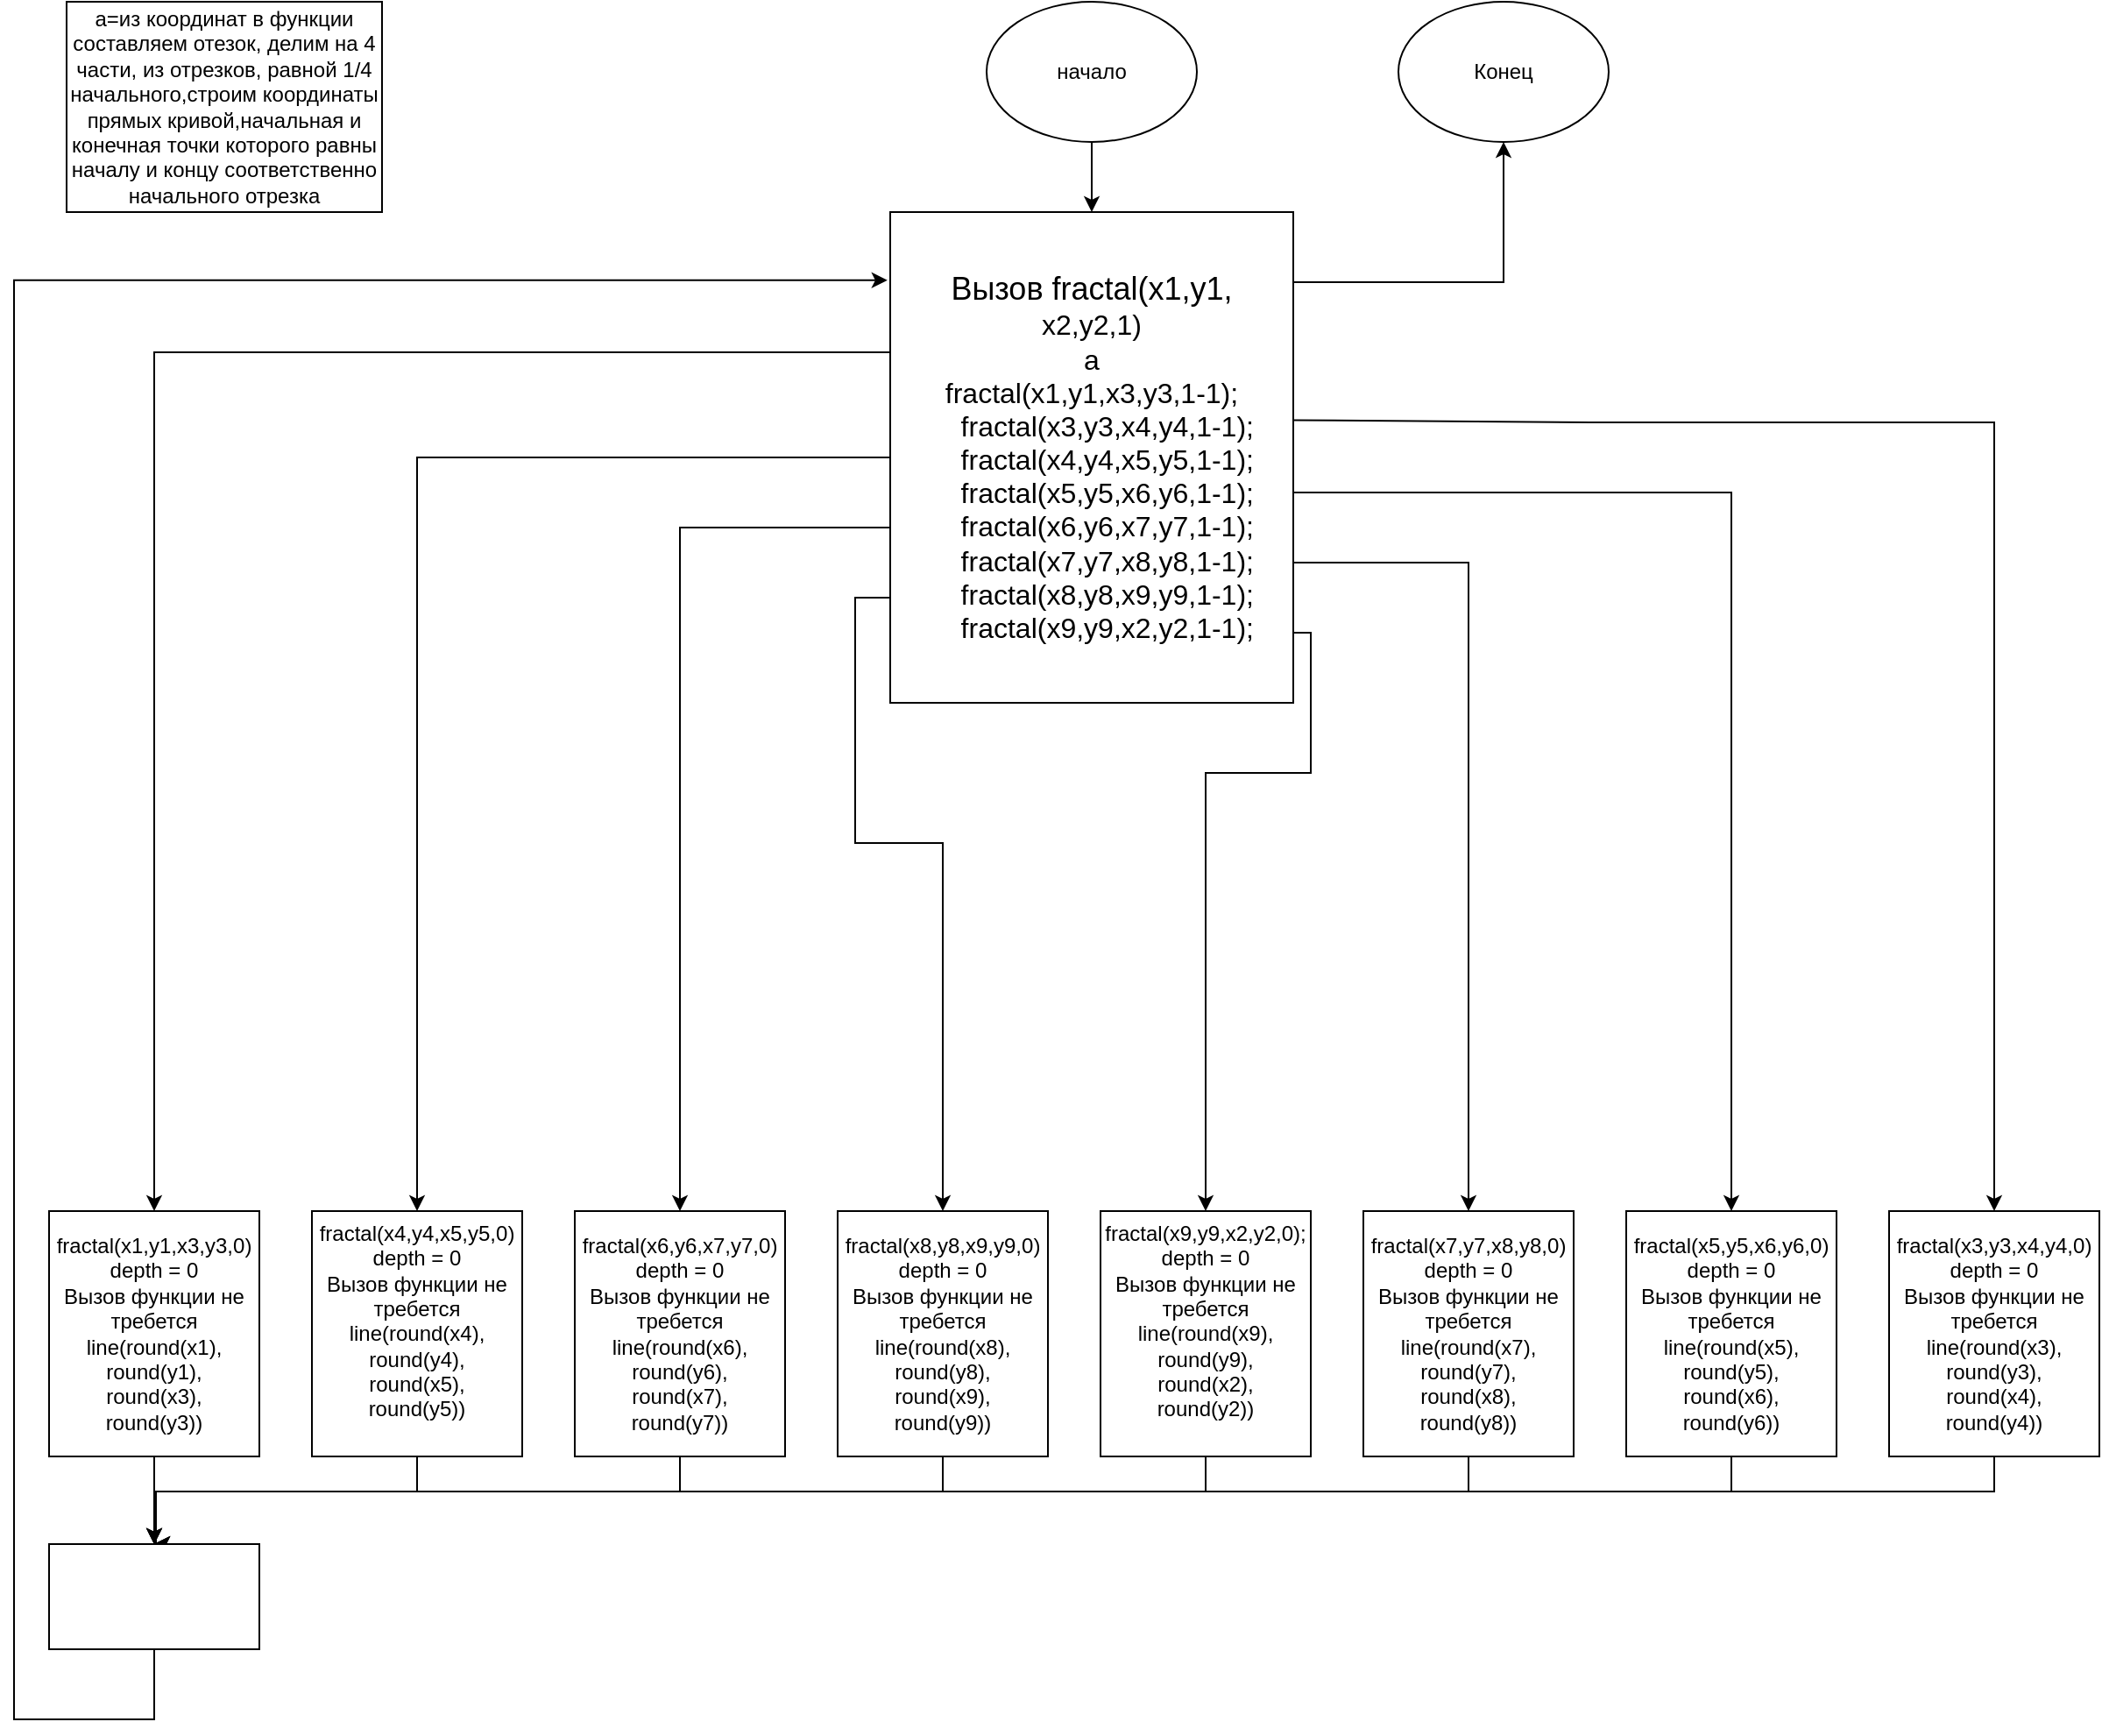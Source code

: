 <mxfile version="26.0.10">
  <diagram name="Страница — 1" id="NGUn5usP4DfPKilQnzFJ">
    <mxGraphModel dx="1290" dy="522" grid="1" gridSize="10" guides="1" tooltips="1" connect="1" arrows="1" fold="1" page="1" pageScale="1" pageWidth="1200" pageHeight="1600" math="0" shadow="0">
      <root>
        <mxCell id="0" />
        <mxCell id="1" parent="0" />
        <mxCell id="YFT1d2Bk_ttAh_a-eo_Q-21" value="" style="rounded=0;whiteSpace=wrap;html=1;" vertex="1" parent="1">
          <mxGeometry x="480" y="800" width="120" height="60" as="geometry" />
        </mxCell>
        <mxCell id="YFT1d2Bk_ttAh_a-eo_Q-13" value="" style="edgeStyle=orthogonalEdgeStyle;rounded=0;orthogonalLoop=1;jettySize=auto;html=1;" edge="1" parent="1" source="B-x-5GiSATRNEpWxe27x-1" target="YFT1d2Bk_ttAh_a-eo_Q-2">
          <mxGeometry relative="1" as="geometry" />
        </mxCell>
        <mxCell id="B-x-5GiSATRNEpWxe27x-1" value="начало" style="ellipse;whiteSpace=wrap;html=1;" parent="1" vertex="1">
          <mxGeometry x="565" y="40" width="120" height="80" as="geometry" />
        </mxCell>
        <mxCell id="YFT1d2Bk_ttAh_a-eo_Q-1" value="a=из координат в функции составляем отезок, делим на 4 части, из отрезков, равной 1/4 начального,строим координаты прямых кривой,начальная и конечная точки которого равны началу и концу соответственно начального отрезка" style="rounded=0;whiteSpace=wrap;html=1;" vertex="1" parent="1">
          <mxGeometry x="40" y="40" width="180" height="120" as="geometry" />
        </mxCell>
        <mxCell id="YFT1d2Bk_ttAh_a-eo_Q-2" value="&lt;font style=&quot;font-size: 18px;&quot;&gt;Вызов&amp;nbsp;fractal(x1,y1,&lt;/font&gt;&lt;div&gt;&lt;font size=&quot;3&quot;&gt;x2,y2,1)&lt;/font&gt;&lt;/div&gt;&lt;div&gt;&lt;font size=&quot;3&quot;&gt;a&lt;/font&gt;&lt;/div&gt;&lt;div&gt;&lt;div&gt;&lt;font size=&quot;3&quot;&gt;fractal(x1,y1,x3,y3,1-1);&lt;/font&gt;&lt;/div&gt;&lt;div&gt;&lt;font size=&quot;3&quot;&gt;&amp;nbsp; &amp;nbsp; fractal(x3,y3,x4,y4,1-1);&lt;/font&gt;&lt;/div&gt;&lt;div&gt;&lt;font size=&quot;3&quot;&gt;&amp;nbsp; &amp;nbsp; fractal(x4,y4,x5,y5,1-1);&lt;/font&gt;&lt;/div&gt;&lt;div&gt;&lt;font size=&quot;3&quot;&gt;&amp;nbsp; &amp;nbsp; fractal(x5,y5,x6,y6,1-1);&lt;/font&gt;&lt;/div&gt;&lt;div&gt;&lt;font size=&quot;3&quot;&gt;&amp;nbsp; &amp;nbsp; fractal(x6,y6,x7,y7,1-1);&lt;/font&gt;&lt;/div&gt;&lt;div&gt;&lt;font size=&quot;3&quot;&gt;&amp;nbsp; &amp;nbsp; fractal(x7,y7,x8,y8,1-1);&lt;/font&gt;&lt;/div&gt;&lt;div&gt;&lt;font size=&quot;3&quot;&gt;&amp;nbsp; &amp;nbsp; fractal(x8,y8,x9,y9,1-1);&lt;/font&gt;&lt;/div&gt;&lt;div&gt;&lt;font size=&quot;3&quot;&gt;&amp;nbsp; &amp;nbsp; fractal(x9,y9,x2,y2,1-1);&lt;/font&gt;&lt;/div&gt;&lt;/div&gt;" style="rounded=0;whiteSpace=wrap;html=1;" vertex="1" parent="1">
          <mxGeometry x="510" y="160" width="230" height="280" as="geometry" />
        </mxCell>
        <mxCell id="YFT1d2Bk_ttAh_a-eo_Q-3" value="&lt;font style=&quot;font-size: 12px;&quot;&gt;fractal(x1,y1,x3,y3,0)&lt;/font&gt;&lt;div&gt;&lt;font style=&quot;font-size: 12px;&quot;&gt;depth = 0&lt;/font&gt;&lt;/div&gt;&lt;div&gt;&lt;font style=&quot;font-size: 12px;&quot;&gt;Вызов функции не требется&lt;/font&gt;&lt;/div&gt;&lt;div&gt;line(round(x1),&lt;/div&gt;&lt;div&gt;round(y1),&lt;/div&gt;&lt;div&gt;round(x3),&lt;/div&gt;&lt;div&gt;round(y3))&lt;/div&gt;" style="rounded=0;whiteSpace=wrap;html=1;" vertex="1" parent="1">
          <mxGeometry x="30" y="730" width="120" height="140" as="geometry" />
        </mxCell>
        <mxCell id="YFT1d2Bk_ttAh_a-eo_Q-24" style="edgeStyle=orthogonalEdgeStyle;rounded=0;orthogonalLoop=1;jettySize=auto;html=1;" edge="1" parent="1" source="YFT1d2Bk_ttAh_a-eo_Q-4">
          <mxGeometry relative="1" as="geometry">
            <mxPoint x="90" y="920" as="targetPoint" />
            <Array as="points">
              <mxPoint x="240" y="890" />
              <mxPoint x="91" y="890" />
            </Array>
          </mxGeometry>
        </mxCell>
        <mxCell id="YFT1d2Bk_ttAh_a-eo_Q-4" value="&lt;font style=&quot;font-size: 12px;&quot;&gt;fractal(x4,y4,x5,y5,0)&lt;/font&gt;&lt;div&gt;&lt;div&gt;depth = 0&lt;/div&gt;&lt;div&gt;Вызов функции не требется&lt;/div&gt;&lt;div&gt;line(round(x4),&lt;/div&gt;&lt;div&gt;round(y4),&lt;/div&gt;&lt;div&gt;round(x5),&lt;/div&gt;&lt;div&gt;round(y5))&lt;/div&gt;&lt;div&gt;&lt;br&gt;&lt;/div&gt;&lt;/div&gt;" style="rounded=0;whiteSpace=wrap;html=1;" vertex="1" parent="1">
          <mxGeometry x="180" y="730" width="120" height="140" as="geometry" />
        </mxCell>
        <mxCell id="YFT1d2Bk_ttAh_a-eo_Q-25" style="edgeStyle=orthogonalEdgeStyle;rounded=0;orthogonalLoop=1;jettySize=auto;html=1;" edge="1" parent="1" source="YFT1d2Bk_ttAh_a-eo_Q-5">
          <mxGeometry relative="1" as="geometry">
            <mxPoint x="90" y="920" as="targetPoint" />
            <Array as="points">
              <mxPoint x="390" y="890" />
              <mxPoint x="91" y="890" />
            </Array>
          </mxGeometry>
        </mxCell>
        <mxCell id="YFT1d2Bk_ttAh_a-eo_Q-5" value="&lt;font style=&quot;font-size: 12px;&quot;&gt;fractal(x6,y6,x7,y7,0)&lt;/font&gt;&lt;div&gt;&lt;font style=&quot;font-size: 12px;&quot;&gt;&lt;div&gt;depth = 0&lt;/div&gt;&lt;div&gt;Вызов функции не требется&lt;/div&gt;&lt;div&gt;line(round(x6),&lt;/div&gt;&lt;div&gt;round(y6),&lt;/div&gt;&lt;div&gt;round(x7),&lt;/div&gt;&lt;div&gt;round(y7))&lt;/div&gt;&lt;/font&gt;&lt;/div&gt;" style="rounded=0;whiteSpace=wrap;html=1;" vertex="1" parent="1">
          <mxGeometry x="330" y="730" width="120" height="140" as="geometry" />
        </mxCell>
        <mxCell id="YFT1d2Bk_ttAh_a-eo_Q-26" style="edgeStyle=orthogonalEdgeStyle;rounded=0;orthogonalLoop=1;jettySize=auto;html=1;entryX=0.5;entryY=0;entryDx=0;entryDy=0;" edge="1" parent="1" source="YFT1d2Bk_ttAh_a-eo_Q-6" target="YFT1d2Bk_ttAh_a-eo_Q-23">
          <mxGeometry relative="1" as="geometry">
            <Array as="points">
              <mxPoint x="540" y="890" />
              <mxPoint x="90" y="890" />
            </Array>
          </mxGeometry>
        </mxCell>
        <mxCell id="YFT1d2Bk_ttAh_a-eo_Q-6" value="&lt;font style=&quot;font-size: 12px;&quot;&gt;fractal(x8,y8,x9,y9,0)&lt;/font&gt;&lt;div&gt;&lt;font style=&quot;font-size: 12px;&quot;&gt;&lt;div&gt;depth = 0&lt;/div&gt;&lt;div&gt;Вызов функции не требется&lt;/div&gt;&lt;div&gt;line(round(x8),&lt;/div&gt;&lt;div&gt;round(y8),&lt;/div&gt;&lt;div&gt;round(x9),&lt;/div&gt;&lt;div&gt;round(y9))&lt;/div&gt;&lt;/font&gt;&lt;/div&gt;" style="rounded=0;whiteSpace=wrap;html=1;" vertex="1" parent="1">
          <mxGeometry x="480" y="730" width="120" height="140" as="geometry" />
        </mxCell>
        <mxCell id="YFT1d2Bk_ttAh_a-eo_Q-27" style="edgeStyle=orthogonalEdgeStyle;rounded=0;orthogonalLoop=1;jettySize=auto;html=1;entryX=0.5;entryY=0;entryDx=0;entryDy=0;" edge="1" parent="1" source="YFT1d2Bk_ttAh_a-eo_Q-7" target="YFT1d2Bk_ttAh_a-eo_Q-23">
          <mxGeometry relative="1" as="geometry">
            <Array as="points">
              <mxPoint x="690" y="890" />
              <mxPoint x="90" y="890" />
            </Array>
          </mxGeometry>
        </mxCell>
        <mxCell id="YFT1d2Bk_ttAh_a-eo_Q-7" value="&lt;font style=&quot;font-size: 12px;&quot;&gt;fractal(x9,y9,x2,y2,0);&lt;/font&gt;&lt;div&gt;&lt;div&gt;depth = 0&lt;/div&gt;&lt;div&gt;Вызов функции не требется&lt;/div&gt;&lt;div&gt;line(round(x9),&lt;/div&gt;&lt;div&gt;round(y9),&lt;/div&gt;&lt;div&gt;round(x2),&lt;/div&gt;&lt;div&gt;round(y2))&lt;/div&gt;&lt;div&gt;&lt;br&gt;&lt;/div&gt;&lt;/div&gt;" style="rounded=0;whiteSpace=wrap;html=1;" vertex="1" parent="1">
          <mxGeometry x="630" y="730" width="120" height="140" as="geometry" />
        </mxCell>
        <mxCell id="YFT1d2Bk_ttAh_a-eo_Q-28" style="edgeStyle=orthogonalEdgeStyle;rounded=0;orthogonalLoop=1;jettySize=auto;html=1;entryX=0.5;entryY=0;entryDx=0;entryDy=0;" edge="1" parent="1" source="YFT1d2Bk_ttAh_a-eo_Q-8" target="YFT1d2Bk_ttAh_a-eo_Q-23">
          <mxGeometry relative="1" as="geometry">
            <Array as="points">
              <mxPoint x="840" y="890" />
              <mxPoint x="90" y="890" />
            </Array>
          </mxGeometry>
        </mxCell>
        <mxCell id="YFT1d2Bk_ttAh_a-eo_Q-8" value="&lt;font style=&quot;font-size: 12px;&quot;&gt;fractal(x7,y7,x8,y8,0)&lt;/font&gt;&lt;div&gt;&lt;font style=&quot;font-size: 12px;&quot;&gt;&lt;div&gt;depth = 0&lt;/div&gt;&lt;div&gt;Вызов функции не требется&lt;/div&gt;&lt;div&gt;line(round(x7),&lt;/div&gt;&lt;div&gt;round(y7),&lt;/div&gt;&lt;div&gt;round(x8),&lt;/div&gt;&lt;div&gt;round(y8))&lt;/div&gt;&lt;/font&gt;&lt;/div&gt;" style="rounded=0;whiteSpace=wrap;html=1;" vertex="1" parent="1">
          <mxGeometry x="780" y="730" width="120" height="140" as="geometry" />
        </mxCell>
        <mxCell id="YFT1d2Bk_ttAh_a-eo_Q-29" style="edgeStyle=orthogonalEdgeStyle;rounded=0;orthogonalLoop=1;jettySize=auto;html=1;" edge="1" parent="1" source="YFT1d2Bk_ttAh_a-eo_Q-9">
          <mxGeometry relative="1" as="geometry">
            <mxPoint x="90" y="930" as="targetPoint" />
            <Array as="points">
              <mxPoint x="990" y="890" />
              <mxPoint x="91" y="890" />
            </Array>
          </mxGeometry>
        </mxCell>
        <mxCell id="YFT1d2Bk_ttAh_a-eo_Q-9" value="&lt;font style=&quot;font-size: 12px;&quot;&gt;fractal(x5,y5,x6,y6,0)&lt;/font&gt;&lt;div&gt;&lt;font style=&quot;font-size: 12px;&quot;&gt;&lt;div&gt;depth = 0&lt;/div&gt;&lt;div&gt;Вызов функции не требется&lt;/div&gt;&lt;div&gt;line(round(x5),&lt;/div&gt;&lt;div&gt;round(y5),&lt;/div&gt;&lt;div&gt;round(x6),&lt;/div&gt;&lt;div&gt;round(y6))&lt;/div&gt;&lt;/font&gt;&lt;/div&gt;" style="rounded=0;whiteSpace=wrap;html=1;" vertex="1" parent="1">
          <mxGeometry x="930" y="730" width="120" height="140" as="geometry" />
        </mxCell>
        <mxCell id="YFT1d2Bk_ttAh_a-eo_Q-30" style="edgeStyle=orthogonalEdgeStyle;rounded=0;orthogonalLoop=1;jettySize=auto;html=1;" edge="1" parent="1" source="YFT1d2Bk_ttAh_a-eo_Q-10">
          <mxGeometry relative="1" as="geometry">
            <mxPoint x="90" y="920" as="targetPoint" />
            <Array as="points">
              <mxPoint x="1140" y="890" />
              <mxPoint x="91" y="890" />
            </Array>
          </mxGeometry>
        </mxCell>
        <mxCell id="YFT1d2Bk_ttAh_a-eo_Q-10" value="&lt;font style=&quot;font-size: 12px;&quot;&gt;fractal(x3,y3,x4,y4,0)&lt;/font&gt;&lt;div&gt;&lt;font style=&quot;font-size: 12px;&quot;&gt;&lt;div&gt;depth = 0&lt;/div&gt;&lt;div&gt;Вызов функции не требется&lt;/div&gt;&lt;div&gt;line(round(x3),&lt;/div&gt;&lt;div&gt;round(y3),&lt;/div&gt;&lt;div&gt;round(x4),&lt;/div&gt;&lt;div&gt;round(y4))&lt;/div&gt;&lt;/font&gt;&lt;/div&gt;" style="rounded=0;whiteSpace=wrap;html=1;" vertex="1" parent="1">
          <mxGeometry x="1080" y="730" width="120" height="140" as="geometry" />
        </mxCell>
        <mxCell id="YFT1d2Bk_ttAh_a-eo_Q-11" value="" style="endArrow=classic;html=1;rounded=0;entryX=0.5;entryY=0;entryDx=0;entryDy=0;" edge="1" parent="1" target="YFT1d2Bk_ttAh_a-eo_Q-3">
          <mxGeometry width="50" height="50" relative="1" as="geometry">
            <mxPoint x="510" y="240" as="sourcePoint" />
            <mxPoint x="410" y="250" as="targetPoint" />
            <Array as="points">
              <mxPoint x="90" y="240" />
              <mxPoint x="90" y="400" />
            </Array>
          </mxGeometry>
        </mxCell>
        <mxCell id="YFT1d2Bk_ttAh_a-eo_Q-14" value="" style="endArrow=classic;html=1;rounded=0;entryX=0.5;entryY=0;entryDx=0;entryDy=0;exitX=1.002;exitY=0.424;exitDx=0;exitDy=0;exitPerimeter=0;" edge="1" parent="1" source="YFT1d2Bk_ttAh_a-eo_Q-2" target="YFT1d2Bk_ttAh_a-eo_Q-10">
          <mxGeometry width="50" height="50" relative="1" as="geometry">
            <mxPoint x="740" y="290" as="sourcePoint" />
            <mxPoint x="790" y="240" as="targetPoint" />
            <Array as="points">
              <mxPoint x="910" y="280" />
              <mxPoint x="1070" y="280" />
              <mxPoint x="1100" y="280" />
              <mxPoint x="1140" y="280" />
              <mxPoint x="1140" y="430" />
            </Array>
          </mxGeometry>
        </mxCell>
        <mxCell id="YFT1d2Bk_ttAh_a-eo_Q-15" value="" style="endArrow=classic;html=1;rounded=0;entryX=0.5;entryY=0;entryDx=0;entryDy=0;exitX=0;exitY=0.5;exitDx=0;exitDy=0;" edge="1" parent="1" source="YFT1d2Bk_ttAh_a-eo_Q-2" target="YFT1d2Bk_ttAh_a-eo_Q-4">
          <mxGeometry width="50" height="50" relative="1" as="geometry">
            <mxPoint x="510" y="320" as="sourcePoint" />
            <mxPoint x="560" y="270" as="targetPoint" />
            <Array as="points">
              <mxPoint x="240" y="300" />
            </Array>
          </mxGeometry>
        </mxCell>
        <mxCell id="YFT1d2Bk_ttAh_a-eo_Q-16" value="" style="endArrow=classic;html=1;rounded=0;entryX=0.5;entryY=0;entryDx=0;entryDy=0;" edge="1" parent="1" target="YFT1d2Bk_ttAh_a-eo_Q-9">
          <mxGeometry width="50" height="50" relative="1" as="geometry">
            <mxPoint x="740" y="320" as="sourcePoint" />
            <mxPoint x="790" y="270" as="targetPoint" />
            <Array as="points">
              <mxPoint x="910" y="320" />
              <mxPoint x="990" y="320" />
            </Array>
          </mxGeometry>
        </mxCell>
        <mxCell id="YFT1d2Bk_ttAh_a-eo_Q-17" value="" style="endArrow=classic;html=1;rounded=0;entryX=0.5;entryY=0;entryDx=0;entryDy=0;" edge="1" parent="1" target="YFT1d2Bk_ttAh_a-eo_Q-5">
          <mxGeometry width="50" height="50" relative="1" as="geometry">
            <mxPoint x="510" y="340" as="sourcePoint" />
            <mxPoint x="560" y="290" as="targetPoint" />
            <Array as="points">
              <mxPoint x="390" y="340" />
              <mxPoint x="390" y="390" />
              <mxPoint x="390" y="440" />
            </Array>
          </mxGeometry>
        </mxCell>
        <mxCell id="YFT1d2Bk_ttAh_a-eo_Q-18" value="" style="endArrow=classic;html=1;rounded=0;entryX=0.5;entryY=0;entryDx=0;entryDy=0;" edge="1" parent="1" target="YFT1d2Bk_ttAh_a-eo_Q-8">
          <mxGeometry width="50" height="50" relative="1" as="geometry">
            <mxPoint x="740" y="360" as="sourcePoint" />
            <mxPoint x="790" y="310" as="targetPoint" />
            <Array as="points">
              <mxPoint x="760" y="360" />
              <mxPoint x="840" y="360" />
            </Array>
          </mxGeometry>
        </mxCell>
        <mxCell id="YFT1d2Bk_ttAh_a-eo_Q-19" value="" style="endArrow=classic;html=1;rounded=0;entryX=0.5;entryY=0;entryDx=0;entryDy=0;" edge="1" parent="1" target="YFT1d2Bk_ttAh_a-eo_Q-6">
          <mxGeometry width="50" height="50" relative="1" as="geometry">
            <mxPoint x="510" y="380" as="sourcePoint" />
            <mxPoint x="560" y="330" as="targetPoint" />
            <Array as="points">
              <mxPoint x="490" y="380" />
              <mxPoint x="490" y="520" />
              <mxPoint x="540" y="520" />
            </Array>
          </mxGeometry>
        </mxCell>
        <mxCell id="YFT1d2Bk_ttAh_a-eo_Q-20" value="" style="endArrow=classic;html=1;rounded=0;entryX=0.5;entryY=0;entryDx=0;entryDy=0;" edge="1" parent="1" target="YFT1d2Bk_ttAh_a-eo_Q-7">
          <mxGeometry width="50" height="50" relative="1" as="geometry">
            <mxPoint x="740" y="400" as="sourcePoint" />
            <mxPoint x="790" y="350" as="targetPoint" />
            <Array as="points">
              <mxPoint x="750" y="400" />
              <mxPoint x="750" y="480" />
              <mxPoint x="690" y="480" />
              <mxPoint x="690" y="500" />
            </Array>
          </mxGeometry>
        </mxCell>
        <mxCell id="YFT1d2Bk_ttAh_a-eo_Q-22" value="" style="endArrow=classic;html=1;rounded=0;entryX=0.5;entryY=0;entryDx=0;entryDy=0;" edge="1" parent="1" target="YFT1d2Bk_ttAh_a-eo_Q-23">
          <mxGeometry width="50" height="50" relative="1" as="geometry">
            <mxPoint x="90" y="870" as="sourcePoint" />
            <mxPoint x="140" y="820" as="targetPoint" />
          </mxGeometry>
        </mxCell>
        <mxCell id="YFT1d2Bk_ttAh_a-eo_Q-31" style="edgeStyle=orthogonalEdgeStyle;rounded=0;orthogonalLoop=1;jettySize=auto;html=1;entryX=-0.007;entryY=0.139;entryDx=0;entryDy=0;entryPerimeter=0;" edge="1" parent="1" source="YFT1d2Bk_ttAh_a-eo_Q-23" target="YFT1d2Bk_ttAh_a-eo_Q-2">
          <mxGeometry relative="1" as="geometry">
            <mxPoint x="10" y="200" as="targetPoint" />
            <Array as="points">
              <mxPoint x="90" y="1020" />
              <mxPoint x="10" y="1020" />
              <mxPoint x="10" y="199" />
            </Array>
          </mxGeometry>
        </mxCell>
        <mxCell id="YFT1d2Bk_ttAh_a-eo_Q-23" value="" style="rounded=0;whiteSpace=wrap;html=1;" vertex="1" parent="1">
          <mxGeometry x="30" y="920" width="120" height="60" as="geometry" />
        </mxCell>
        <mxCell id="YFT1d2Bk_ttAh_a-eo_Q-32" value="Конец" style="ellipse;whiteSpace=wrap;html=1;" vertex="1" parent="1">
          <mxGeometry x="800" y="40" width="120" height="80" as="geometry" />
        </mxCell>
        <mxCell id="YFT1d2Bk_ttAh_a-eo_Q-33" value="" style="endArrow=classic;html=1;rounded=0;entryX=0.5;entryY=1;entryDx=0;entryDy=0;" edge="1" parent="1" target="YFT1d2Bk_ttAh_a-eo_Q-32">
          <mxGeometry width="50" height="50" relative="1" as="geometry">
            <mxPoint x="740" y="200" as="sourcePoint" />
            <mxPoint x="860" y="200" as="targetPoint" />
            <Array as="points">
              <mxPoint x="860" y="200" />
            </Array>
          </mxGeometry>
        </mxCell>
      </root>
    </mxGraphModel>
  </diagram>
</mxfile>
